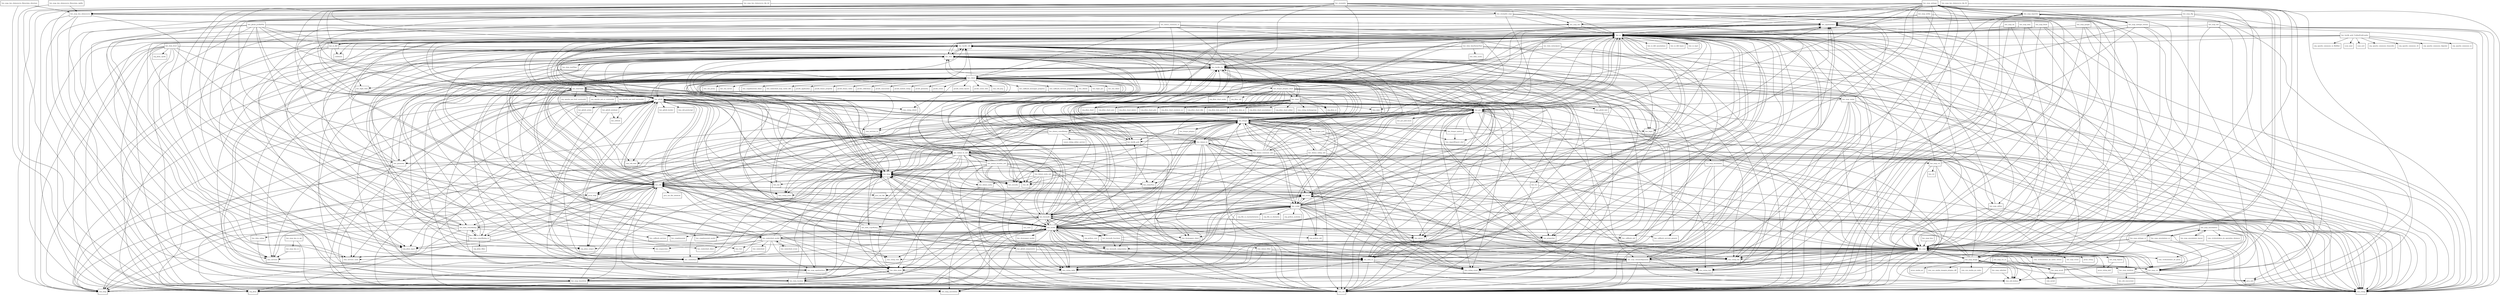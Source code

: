 digraph hec_package_dependencies {
  node [shape = box, fontsize=10.0];
  hec_appInterface -> hec_io;
  hec_chart -> hec_heclib_util;
  hec_chart -> hec_io;
  hec_chart -> org_jfree_chart;
  hec_chart -> org_jfree_chart_annotations;
  hec_chart -> org_jfree_chart_axis;
  hec_chart -> org_jfree_chart_editor;
  hec_chart -> org_jfree_chart_labels;
  hec_chart -> org_jfree_chart_plot;
  hec_chart -> org_jfree_chart_renderer_xy;
  hec_chart -> org_jfree_chart_title;
  hec_chart -> org_jfree_data_general;
  hec_chart -> org_jfree_data_xy;
  hec_chart -> org_jfree_ui;
  hec_chart -> rma_stats;
  hec_chart -> rma_swing;
  hec_chart -> rma_swing_buttongroup;
  hec_chart -> rma_util;
  hec_client -> hec_appInterface;
  hec_client -> hec_callback_messages_progress;
  hec_client -> hec_callback_services;
  hec_client -> hec_callback_services_generic;
  hec_client -> hec_callback_services_progress;
  hec_client -> hec_callback_util;
  hec_client -> hec_chart;
  hec_client -> hec_client2;
  hec_client -> hec_csinterface;
  hec_client -> hec_data;
  hec_client -> hec_dataTable;
  hec_client -> hec_dataui_tx;
  hec_client -> hec_dataui_tx_awt;
  hec_client -> hec_db;
  hec_client -> hec_dssgui;
  hec_client -> hec_dssgui_plugins_chart;
  hec_client -> hec_dssmapgui_client;
  hec_client -> hec_event;
  hec_client -> hec_geometry;
  hec_client -> hec_gfx2d;
  hec_client -> hec_gui;
  hec_client -> hec_heclib_dss;
  hec_client -> hec_heclib_util;
  hec_client -> hec_io;
  hec_client -> hec_lang;
  hec_client -> hec_login_data;
  hec_client -> hec_login_gui;
  hec_client -> hec_map;
  hec_client -> hec_map_appInterface;
  hec_client -> hec_map_image;
  hec_client -> hec_map_inundation;
  hec_client -> hec_map_raster;
  hec_client -> hec_map_streamAlignment;
  hec_client -> hec_map_transform;
  hec_client -> hec_model;
  hec_client -> hec_msgsystem;
  hec_client -> hec_properties;
  hec_client -> hec_rmi;
  hec_client -> hec_rmi_client;
  hec_client -> hec_rmi_proxy;
  hec_client -> hec_rmi_server;
  hec_client -> hec_script;
  hec_client -> hec_security;
  hec_client -> hec_server;
  hec_client -> hec_supplemental;
  hec_client -> hec_supplemental_client;
  hec_client -> hec_supplemental_model;
  hec_client -> hec_tcu;
  hec_client -> hec_util;
  hec_client -> hec_watershed_client;
  hec_client -> hec_watershed_map_raster_dbf;
  hec_client -> hec_watershed_model;
  hec_client -> javafx_application;
  hec_client -> javafx_beans_property;
  hec_client -> javafx_beans_value;
  hec_client -> javafx_collections;
  hec_client -> javafx_concurrent;
  hec_client -> javafx_embed_swing;
  hec_client -> javafx_geometry;
  hec_client -> javafx_scene;
  hec_client -> javafx_scene_layout;
  hec_client -> javafx_scene_web;
  hec_client -> org_jfree_chart;
  hec_client -> rma_lang;
  hec_client -> rma_services;
  hec_client -> rma_services_tz;
  hec_client -> rma_services_units;
  hec_client -> rma_swing;
  hec_client -> rma_swing_event;
  hec_client -> rma_swing_list;
  hec_client -> rma_swing_print;
  hec_client -> rma_swing_table;
  hec_client -> rma_swing_text;
  hec_client -> rma_swing_tree;
  hec_client -> rma_swing_wheel;
  hec_client -> rma_text;
  hec_client -> rma_util;
  hec_client -> rma_util_png;
  hec_client -> rma_util_wmf;
  hec_data -> hec_data_cwmsRating;
  hec_data -> hec_data_location;
  hec_data -> hec_data_textFilter;
  hec_data -> hec_data_tx;
  hec_data -> hec_heclib_dss;
  hec_data -> hec_heclib_util;
  hec_data -> hec_hecmath;
  hec_data -> hec_io;
  hec_data -> hec_lang;
  hec_data -> hec_util;
  hec_data -> org_jdom;
  hec_data -> rma_util;
  hec_data -> rma_util_lookup;
  hec_data_cwmsRating -> hec_data;
  hec_data_cwmsRating -> hec_data_cwmsRating_io;
  hec_data_cwmsRating -> hec_data_location;
  hec_data_cwmsRating -> hec_data_rating;
  hec_data_cwmsRating -> hec_heclib_util;
  hec_data_cwmsRating -> hec_hecmath;
  hec_data_cwmsRating -> hec_hecmath_computation;
  hec_data_cwmsRating -> hec_io;
  hec_data_cwmsRating -> hec_lang;
  hec_data_cwmsRating -> hec_util;
  hec_data_cwmsRating -> rma_lang;
  hec_data_cwmsRating_io -> hec_data;
  hec_data_cwmsRating_io -> hec_data_cwmsRating;
  hec_data_cwmsRating_io -> hec_heclib_util;
  hec_data_cwmsRating_io -> hec_io;
  hec_data_cwmsRating_io -> hec_util;
  hec_data_cwmsRating_io -> org_jdom;
  hec_data_cwmsRating_io -> org_jdom_filter;
  hec_data_cwmsRating_io -> org_jdom_input;
  hec_data_cwmsRating_io -> org_jdom_output;
  hec_data_extractpost -> hec_data;
  hec_data_extractpost -> hec_data_tx;
  hec_data_extractpost -> hec_heclib_dss;
  hec_data_extractpost -> rma_util;
  hec_data_level -> hec_data;
  hec_data_level -> hec_data_location;
  hec_data_level -> hec_lang;
  hec_data_level -> hec_lang_annotation;
  hec_data_level -> hec_util;
  hec_data_level -> java_util;
  hec_data_level -> org_jdom;
  hec_data_level -> org_jdom_input;
  hec_data_level -> org_jdom_xpath;
  hec_data_level -> rma_lang;
  hec_data_level -> rma_util;
  hec_data_location -> hec_data;
  hec_data_location -> hec_data_meta;
  hec_data_location -> hec_lang;
  hec_data_location -> hec_lang_annotation;
  hec_data_location -> hec_util;
  hec_data_location -> org_jdom;
  hec_data_location -> rma_util;
  hec_data_meta -> hec_data;
  hec_data_meta -> hec_data_location;
  hec_data_meta -> hec_data_tx;
  hec_data_meta -> rma_util;
  hec_data_rating -> hec_data;
  hec_data_rating -> hec_data_location;
  hec_data_textFilter -> hec_data;
  hec_data_textFilter -> hec_util;
  hec_data_timeSeriesText -> hec_data;
  hec_data_timeSeriesText -> hec_data_cache;
  hec_data_timeSeriesText -> hec_data_location;
  hec_data_timeSeriesText -> java_util;
  hec_data_timeSeriesText -> rma_util_lookup;
  hec_data_tx -> hec_data;
  hec_data_tx -> hec_data_location;
  hec_data_tx -> hec_data_meta;
  hec_data_tx -> hec_heclib_dss;
  hec_data_tx -> hec_heclib_util;
  hec_data_tx -> hec_io;
  hec_data_tx -> hec_lang;
  hec_data_tx -> java_util;
  hec_data_tx -> rma_swing;
  hec_data_tx -> rma_util;
  hec_data_tx -> rma_util_lookup;
  hec_data_usgsRating -> hec_data;
  hec_data_usgsRating -> hec_data_meta;
  hec_data_usgsRating -> hec_data_tx;
  hec_data_usgsRating -> hec_io;
  hec_data_usgsRating -> hec_lang;
  hec_dataTable -> hec_data;
  hec_dataTable -> hec_data_tx;
  hec_dataTable -> hec_gfx2d;
  hec_dataTable -> hec_gui;
  hec_dataTable -> hec_heclib_dss;
  hec_dataTable -> hec_heclib_util;
  hec_dataTable -> hec_io;
  hec_dataTable -> hec_util;
  hec_dataTable -> org_apache_poi_hssf_usermodel;
  hec_dataTable -> org_apache_poi_ss_usermodel;
  hec_dataTable -> org_apache_poi_xssf_usermodel;
  hec_dataTable -> rma_swing;
  hec_dataTable -> rma_swing_print;
  hec_dataTable -> rma_swing_table;
  hec_dataTable -> rma_util;
  hec_dataui_cwmsRating -> hec_data;
  hec_dataui_cwmsRating -> hec_data_cwmsRating;
  hec_dataui_cwmsRating -> hec_data_cwmsRating_io;
  hec_dataui_cwmsRating -> hec_dataui_tx;
  hec_dataui_cwmsRating -> hec_db;
  hec_dataui_cwmsRating -> hec_heclib_util;
  hec_dataui_cwmsRating -> rma_swing;
  hec_dataui_cwmsRating -> rma_swing_event;
  hec_dataui_cwmsRating -> usace_rating_editor_service;
  hec_dataui_filter -> hec_data_location;
  hec_dataui_filter -> hec_data_tx;
  hec_dataui_filter -> rma_swing;
  hec_dataui_location_awt -> hec_client;
  hec_dataui_location_awt -> hec_data;
  hec_dataui_location_awt -> hec_data_location;
  hec_dataui_location_awt -> hec_data_meta;
  hec_dataui_location_awt -> hec_dataui_filter;
  hec_dataui_location_awt -> hec_dataui_meta;
  hec_dataui_location_awt -> hec_dataui_meta_awt;
  hec_dataui_location_awt -> hec_dataui_tx_awt;
  hec_dataui_location_awt -> hec_db;
  hec_dataui_location_awt -> hec_gui;
  hec_dataui_location_awt -> hec_heclib_util;
  hec_dataui_location_awt -> hec_lang;
  hec_dataui_location_awt -> hec_security;
  hec_dataui_location_awt -> rma_swing;
  hec_dataui_location_awt -> rma_swing_event;
  hec_dataui_location_awt -> rma_swing_table;
  hec_dataui_location_awt -> rma_util;
  hec_dataui_meta -> hec_data_meta;
  hec_dataui_meta -> rma_swing_table;
  hec_dataui_meta_awt -> hec_cwmsVue;
  hec_dataui_meta_awt -> hec_data_meta;
  hec_dataui_meta_awt -> hec_dataui_meta;
  hec_dataui_meta_awt -> hec_db;
  hec_dataui_meta_awt -> hec_gui;
  hec_dataui_meta_awt -> hec_security;
  hec_dataui_meta_awt -> rma_swing;
  hec_dataui_meta_awt -> rma_swing_table;
  hec_dataui_meta_awt -> rma_util;
  hec_dataui_rating_awt -> hec_data;
  hec_dataui_rating_awt -> hec_data_usgsRating;
  hec_dataui_rating_awt -> hec_dssgui;
  hec_dataui_rating_awt -> hec_gfx2d;
  hec_dataui_rating_awt -> hec_io;
  hec_dataui_rating_awt -> rma_swing;
  hec_dataui_rating_awt -> rma_swing_table;
  hec_dataui_rating_awt -> rma_swing_tree;
  hec_dataui_rating_awt -> rma_util;
  hec_dataui_summary_awt -> hec_appInterface;
  hec_dataui_summary_awt -> hec_client;
  hec_dataui_summary_awt -> hec_cwmsVue;
  hec_dataui_summary_awt -> hec_dataTable;
  hec_dataui_summary_awt -> hec_dataui_tx;
  hec_dataui_summary_awt -> hec_db;
  hec_dataui_summary_awt -> hec_dssgui;
  hec_dataui_summary_awt -> hec_dssmapgui_client;
  hec_dataui_summary_awt -> hec_gfx2d;
  hec_dataui_summary_awt -> hec_heclib_dss;
  hec_dataui_summary_awt -> hec_heclib_util;
  hec_dataui_summary_awt -> hec_io;
  hec_dataui_summary_awt -> hec_map_vrt;
  hec_dataui_summary_awt -> hec_security;
  hec_dataui_summary_awt -> hec_util;
  hec_dataui_summary_awt -> rma_swing;
  hec_dataui_summary_awt -> rma_util;
  hec_dataui_summary_ui -> hec_client;
  hec_dataui_summary_ui -> hec_csinterface;
  hec_dataui_summary_ui -> hec_cwmsVue;
  hec_dataui_summary_ui -> hec_dataui_summary_awt;
  hec_dataui_summary_ui -> hec_db;
  hec_dataui_summary_ui -> hec_io;
  hec_dataui_summary_ui -> hec_login;
  hec_dataui_summary_ui -> hec_login_data;
  hec_dataui_summary_ui -> rma_services;
  hec_dataui_summary_ui -> rma_services_units;
  hec_dataui_tx -> hec_appInterface;
  hec_dataui_tx -> hec_csinterface;
  hec_dataui_tx -> hec_data;
  hec_dataui_tx -> hec_data_meta;
  hec_dataui_tx -> hec_data_tx;
  hec_dataui_tx -> hec_dataui_summary_awt;
  hec_dataui_tx -> hec_dataui_tx_awt;
  hec_dataui_tx -> hec_db;
  hec_dataui_tx -> hec_dssgui;
  hec_dataui_tx -> hec_dssmapgui_client;
  hec_dataui_tx -> hec_heclib_util;
  hec_dataui_tx -> hec_io;
  hec_dataui_tx -> hec_lang;
  hec_dataui_tx -> hec_map;
  hec_dataui_tx -> hec_map_appInterface;
  hec_dataui_tx -> hec_model;
  hec_dataui_tx -> hec_security;
  hec_dataui_tx -> rma_swing;
  hec_dataui_tx -> rma_swing_event;
  hec_dataui_tx -> rma_util;
  hec_dataui_tx -> rma_util_lookup;
  hec_dataui_tx_awt -> hec_data;
  hec_dataui_tx_awt -> hec_data_location;
  hec_dataui_tx_awt -> hec_data_meta;
  hec_dataui_tx_awt -> hec_data_tx;
  hec_dataui_tx_awt -> hec_dataui_filter;
  hec_dataui_tx_awt -> hec_dataui_location_awt;
  hec_dataui_tx_awt -> hec_dataui_meta;
  hec_dataui_tx_awt -> hec_dataui_meta_awt;
  hec_dataui_tx_awt -> hec_dataui_tx;
  hec_dataui_tx_awt -> hec_db;
  hec_dataui_tx_awt -> hec_geometry;
  hec_dataui_tx_awt -> hec_gfx2d;
  hec_dataui_tx_awt -> hec_gui;
  hec_dataui_tx_awt -> hec_heclib_util;
  hec_dataui_tx_awt -> hec_io;
  hec_dataui_tx_awt -> hec_lang;
  hec_dataui_tx_awt -> hec_model;
  hec_dataui_tx_awt -> hec_security;
  hec_dataui_tx_awt -> hec_util;
  hec_dataui_tx_awt -> rma_lang;
  hec_dataui_tx_awt -> rma_swing;
  hec_dataui_tx_awt -> rma_swing_event;
  hec_dataui_tx_awt -> rma_swing_print;
  hec_dataui_tx_awt -> rma_swing_table;
  hec_dataui_tx_awt -> rma_util;
  hec_dataui_tx_awt -> rma_util_lookup;
  hec_dataui_tx_awt -> rma_util_wmf;
  hec_dssgui -> hec_appInterface;
  hec_dssgui -> hec_client;
  hec_dssgui -> hec_csinterface;
  hec_dssgui -> hec_cwmsVue;
  hec_dssgui -> hec_data;
  hec_dssgui -> hec_data_cwmsRating_io;
  hec_dssgui -> hec_data_usgsRating;
  hec_dssgui -> hec_dataTable;
  hec_dssgui -> hec_dataui_cwmsRating;
  hec_dssgui -> hec_dataui_rating_awt;
  hec_dssgui -> hec_dataui_tx;
  hec_dssgui -> hec_dataui_tx_awt;
  hec_dssgui -> hec_dssgui_grid;
  hec_dssgui -> hec_dssgui_options;
  hec_dssgui -> hec_dssgui_plugins;
  hec_dssgui -> hec_event;
  hec_dssgui -> hec_gfx2d;
  hec_dssgui -> hec_gui;
  hec_dssgui -> hec_heclib_dss;
  hec_dssgui -> hec_heclib_grid;
  hec_dssgui -> hec_heclib_util;
  hec_dssgui -> hec_hecmath;
  hec_dssgui -> hec_importExport_shef;
  hec_dssgui -> hec_io;
  hec_dssgui -> hec_lang;
  hec_dssgui -> hec_login;
  hec_dssgui -> hec_map;
  hec_dssgui -> hec_map_crs;
  hec_dssgui -> hec_map_transform;
  hec_dssgui -> hec_script;
  hec_dssgui -> hec_util;
  hec_dssgui -> javax_help;
  hec_dssgui -> org_python_util;
  hec_dssgui -> rma_services;
  hec_dssgui -> rma_services_tz;
  hec_dssgui -> rma_services_units;
  hec_dssgui -> rma_swing;
  hec_dssgui -> rma_swing_event;
  hec_dssgui -> rma_swing_list;
  hec_dssgui -> rma_swing_print;
  hec_dssgui -> rma_swing_table;
  hec_dssgui -> rma_swing_text;
  hec_dssgui -> rma_util;
  hec_dssgui_grid -> hec_dssgui;
  hec_dssgui_grid -> hec_heclib_grid;
  hec_dssgui_grid -> hec_map;
  hec_dssgui_grid -> rma_swing;
  hec_dssgui_grid -> rma_util;
  hec_dssgui_options -> hec_dssgui;
  hec_dssgui_options -> hec_gui;
  hec_dssgui_options -> hec_importExport_shef;
  hec_dssgui_options -> rma_swing;
  hec_dssgui_plugins -> hec_dssgui;
  hec_dssgui_plugins_chart -> hec_chart;
  hec_dssgui_plugins_chart -> hec_dssgui;
  hec_dssgui_plugins_chart -> hec_heclib_util;
  hec_dssgui_plugins_chart -> hec_io;
  hec_dssgui_plugins_chart -> org_jfree_chart;
  hec_dssgui_plugins_chart -> org_jfree_chart_axis;
  hec_dssgui_plugins_chart -> org_jfree_chart_entity;
  hec_dssgui_plugins_chart -> org_jfree_chart_labels;
  hec_dssgui_plugins_chart -> org_jfree_chart_plot;
  hec_dssgui_plugins_chart -> org_jfree_chart_renderer_xy;
  hec_dssgui_plugins_chart -> org_jfree_chart_title;
  hec_dssgui_plugins_chart -> org_jfree_data_general;
  hec_dssgui_plugins_chart -> org_jfree_data_xy;
  hec_dssgui_plugins_chart -> org_jfree_ui;
  hec_dssgui_plugins_chart -> org_jfree_util;
  hec_dssgui_plugins_chart -> rma_swing;
  hec_dssgui_plugins_chart -> rma_util;
  hec_event -> hec_gui;
  hec_event -> hec_lang;
  hec_event -> hec_map;
  hec_event -> hec_model;
  hec_event -> hec_script;
  hec_event -> rma_lang;
  hec_examples -> hec_appInterface;
  hec_examples -> hec_client;
  hec_examples -> hec_csinterface;
  hec_examples -> hec_examples_map;
  hec_examples -> hec_heclib_dss;
  hec_examples -> hec_heclib_grid;
  hec_examples -> hec_heclib_util;
  hec_examples -> hec_hecmath;
  hec_examples -> hec_io;
  hec_examples -> hec_io_dbf;
  hec_examples -> hec_lang;
  hec_examples -> hec_map;
  hec_examples -> hec_map_aidem;
  hec_examples -> hec_server;
  hec_examples_map -> hec_appInterface;
  hec_examples_map -> hec_gui;
  hec_examples_map -> hec_io;
  hec_examples_map -> hec_lang;
  hec_examples_map -> hec_map;
  hec_examples_map -> hec_map_appInterface;
  hec_examples_map -> hec_map_crs;
  hec_examples_map -> hec_map_image;
  hec_examples_map -> hec_map_transform;
  hec_examples_map -> hec_model;
  hec_examples_map -> rma_swing;
  hec_examples_map -> rma_util;
  hec_geometry -> hec_data;
  hec_geometry -> hec_gfx2d;
  hec_geometry -> hec_heclib_util;
  hec_geometry -> hec_io;
  hec_geometry -> rma_lang;
  hec_geometry -> rma_swing;
  hec_geometry -> rma_util;
  hec_gfx2d -> hec_csinterface;
  hec_gfx2d -> hec_data;
  hec_gfx2d -> hec_data_tx;
  hec_gfx2d -> hec_dataTable;
  hec_gfx2d -> hec_geometry;
  hec_gfx2d -> hec_gfx2d_action;
  hec_gfx2d -> hec_gfx2d_autoload;
  hec_gfx2d -> hec_gfx2d_border;
  hec_gfx2d -> hec_gfx2d_components;
  hec_gfx2d -> hec_gfx2d_text;
  hec_gfx2d -> hec_gui;
  hec_gfx2d -> hec_heclib_dss;
  hec_gfx2d -> hec_heclib_util;
  hec_gfx2d -> hec_hecmath;
  hec_gfx2d -> hec_io;
  hec_gfx2d -> hec_lang;
  hec_gfx2d -> hec_map;
  hec_gfx2d -> hec_model;
  hec_gfx2d -> hec_refresh;
  hec_gfx2d -> hec_script;
  hec_gfx2d -> hec_util;
  hec_gfx2d -> org_jdom;
  hec_gfx2d -> org_jdom_input;
  hec_gfx2d -> org_jdom_output;
  hec_gfx2d -> rma_lang;
  hec_gfx2d -> rma_services;
  hec_gfx2d -> rma_services_tz;
  hec_gfx2d -> rma_services_units;
  hec_gfx2d -> rma_swing;
  hec_gfx2d -> rma_swing_event;
  hec_gfx2d -> rma_swing_list;
  hec_gfx2d -> rma_swing_table;
  hec_gfx2d -> rma_swing_tree;
  hec_gfx2d -> rma_swing_wheel;
  hec_gfx2d -> rma_util;
  hec_gfx2d -> rma_util_lookup;
  hec_gfx2d -> rma_util_postscript;
  hec_gfx2d -> rma_util_wmf;
  hec_gfx2d_action -> hec_gfx2d;
  hec_gfx2d_action -> rma_util;
  hec_gfx2d_autoload -> hec_gfx2d;
  hec_gfx2d_autoload -> hec_refresh;
  hec_gfx2d_autoload -> rma_swing_table;
  hec_gfx2d_components -> hec_gfx2d;
  hec_gfx2d_components -> rma_swing;
  hec_gfx2d_components -> rma_swing_list;
  hec_gfx2d_components -> rma_swing_table;
  hec_gfx2d_components -> rma_util;
  hec_gfx2d_profilePlot -> hec_data;
  hec_gfx2d_profilePlot -> hec_dataTable;
  hec_gfx2d_profilePlot -> hec_geometry;
  hec_gfx2d_profilePlot -> hec_gfx2d;
  hec_gfx2d_profilePlot -> hec_heclib_util;
  hec_gfx2d_profilePlot -> hec_io;
  hec_gfx2d_profilePlot -> javax_help;
  hec_gfx2d_profilePlot -> rma_services;
  hec_gfx2d_profilePlot -> rma_services_units;
  hec_gfx2d_profilePlot -> rma_swing;
  hec_gfx2d_profilePlot -> rma_util;
  hec_gfx2d_text -> hec_gfx2d;
  hec_gfx2d_text -> hec_heclib_dss;
  hec_gfx2d_text -> hec_io;
  hec_gfx2d_text -> rma_util;
  hec_gui -> hec_appInterface;
  hec_gui -> hec_client;
  hec_gui -> hec_dssgui;
  hec_gui -> hec_event;
  hec_gui -> hec_gui_plaf_basic;
  hec_gui -> hec_io;
  hec_gui -> hec_lang;
  hec_gui -> hec_map;
  hec_gui -> hec_map_appInterface;
  hec_gui -> hec_map_streamAlignment;
  hec_gui -> hec_properties;
  hec_gui -> hec_util;
  hec_gui -> javax_help;
  hec_gui -> org_jdom;
  hec_gui -> rma_lang;
  hec_gui -> rma_swing;
  hec_gui -> rma_swing_event;
  hec_gui -> rma_swing_list;
  hec_gui -> rma_swing_print;
  hec_gui -> rma_swing_table;
  hec_gui -> rma_swing_text;
  hec_gui -> rma_util;
  hec_gui_plaf_basic -> hec_gui;
  hec_heclib_dss -> hec_client;
  hec_heclib_dss -> hec_csinterface;
  hec_heclib_dss -> hec_data;
  hec_heclib_dss -> hec_data_cwmsRating;
  hec_heclib_dss -> hec_data_cwmsRating_io;
  hec_heclib_dss -> hec_dssgui;
  hec_heclib_dss -> hec_heclib_util;
  hec_heclib_dss -> hec_hecmath;
  hec_heclib_dss -> hec_importExport_shef;
  hec_heclib_dss -> hec_io;
  hec_heclib_dss -> hec_lang;
  hec_heclib_dss -> hec_login;
  hec_heclib_dss -> hec_util;
  hec_heclib_dss -> rma_util;
  hec_heclib_grid -> hec_csinterface;
  hec_heclib_grid -> hec_heclib_dss;
  hec_heclib_grid -> hec_heclib_util;
  hec_heclib_grid -> hec_io;
  hec_heclib_grid -> hec_lang;
  hec_heclib_grid -> rma_util;
  hec_heclib_grid_UnifiedGridLoader -> hec_heclib_dss;
  hec_heclib_grid_UnifiedGridLoader -> hec_heclib_grid;
  hec_heclib_grid_UnifiedGridLoader -> hec_heclib_util;
  hec_heclib_grid_UnifiedGridLoader -> org_apache_commons_beanutils;
  hec_heclib_grid_UnifiedGridLoader -> org_apache_commons_cli;
  hec_heclib_grid_UnifiedGridLoader -> org_apache_commons_digester;
  hec_heclib_grid_UnifiedGridLoader -> org_apache_commons_io;
  hec_heclib_grid_UnifiedGridLoader -> org_apache_commons_io_filefilter;
  hec_heclib_grid_UnifiedGridLoader -> ucar_ma2;
  hec_heclib_grid_UnifiedGridLoader -> ucar_nc2;
  hec_heclib_util -> hec_data;
  hec_heclib_util -> hec_heclib_dss;
  hec_heclib_util -> hec_io;
  hec_heclib_util -> hec_lang;
  hec_heclib_util -> hec_lang_annotation;
  hec_heclib_util -> rma_util;
  hec_hecmath -> hec_data;
  hec_hecmath -> hec_data_cwmsRating;
  hec_hecmath -> hec_data_tx;
  hec_hecmath -> hec_data_usgsRating;
  hec_hecmath -> hec_dataTable;
  hec_hecmath -> hec_dssgui;
  hec_hecmath -> hec_gfx2d;
  hec_hecmath -> hec_heclib_dss;
  hec_hecmath -> hec_heclib_util;
  hec_hecmath -> hec_hecmath_computation;
  hec_hecmath -> hec_hecmath_functions;
  hec_hecmath -> hec_io;
  hec_hecmath -> hec_lang;
  hec_hecmath -> hec_lang_annotation;
  hec_hecmath -> hec_model;
  hec_hecmath -> hec_script;
  hec_hecmath -> hec_stats;
  hec_hecmath -> hec_util;
  hec_hecmath -> rma_lang;
  hec_hecmath -> rma_swing;
  hec_hecmath -> rma_util;
  hec_hecmath_computation -> hec_data_tx;
  hec_hecmath_computation -> hec_io;
  hec_hecmath_computation -> hec_util;
  hec_hecmath_functions -> hec_data_tx;
  hec_hecmath_functions -> hec_hecmath;
  hec_hecmath_functions -> hec_hecmath_computation;
  hec_hecmath_functions -> hec_io;
  hec_io -> codebase;
  hec_io -> hec_appInterface;
  hec_io -> hec_callback_services_generic;
  hec_io -> hec_callback_util;
  hec_io -> hec_client;
  hec_io -> hec_csinterface;
  hec_io -> hec_data;
  hec_io -> hec_data_tx;
  hec_io -> hec_gui;
  hec_io -> hec_heclib_dss;
  hec_io -> hec_heclib_grid;
  hec_io -> hec_heclib_util;
  hec_io -> hec_hecmath_computation;
  hec_io -> hec_io_dbf;
  hec_io -> hec_io_dbf_annotations;
  hec_io -> hec_io_dbf_types;
  hec_io -> hec_io_impl;
  hec_io -> hec_lang;
  hec_io -> hec_login;
  hec_io -> hec_map_streamAlignment;
  hec_io -> hec_model;
  hec_io -> hec_properties;
  hec_io -> hec_rmi;
  hec_io -> hec_server;
  hec_io -> hec_util;
  hec_io -> java_nio_file;
  hec_io -> org_jdom;
  hec_io -> org_jdom_input;
  hec_io -> rma_stats;
  hec_io -> rma_swing;
  hec_io -> rma_swing_list;
  hec_io -> rma_swing_table;
  hec_io -> rma_swing_text;
  hec_io -> rma_util;
  hec_io_dbf -> codebase;
  hec_io_dbf -> hec_csinterface;
  hec_io_dbf -> hec_io;
  hec_io_dbf -> hec_lang;
  hec_io_dbf -> hec_server;
  hec_io_dbf -> rma_lang;
  hec_io_impl -> hec_io;
  hec_lang -> hec_csinterface;
  hec_lang -> hec_event;
  hec_lang -> hec_heclib_util;
  hec_lang -> hec_io;
  hec_lang -> hec_model;
  hec_lang -> hec_rmi;
  hec_lang -> hec_security;
  hec_lang -> hec_server;
  hec_lang -> hec_util;
  hec_lang -> rma_lang;
  hec_lang -> rma_util;
  hec_map -> com_vividsolutions_jts_geom;
  hec_map -> com_vividsolutions_jts_index_strtree;
  hec_map -> hec_appInterface;
  hec_map -> hec_data;
  hec_map -> hec_event;
  hec_map -> hec_io;
  hec_map -> hec_lang;
  hec_map -> hec_lang_annotation;
  hec_map -> hec_map_appInterface;
  hec_map -> hec_map_crs;
  hec_map -> hec_map_event;
  hec_map -> hec_map_image;
  hec_map -> hec_map_legend;
  hec_map -> hec_map_renderer;
  hec_map -> hec_map_streamAlignment;
  hec_map -> hec_map_transform;
  hec_map -> hec_model;
  hec_map -> javax_swing;
  hec_map -> javax_swing_plaf;
  hec_map -> org_jdom;
  hec_map -> rma_lang;
  hec_map -> rma_services;
  hec_map -> rma_services_units;
  hec_map -> rma_swing;
  hec_map -> rma_swing_event;
  hec_map -> rma_swing_list;
  hec_map -> rma_swing_text;
  hec_map -> rma_swing_tree;
  hec_map -> rma_util;
  hec_map -> rma_util_lookup;
  hec_map_aidem -> hec_io;
  hec_map_aidem -> hec_map;
  hec_map_aidem -> hec_map_crs;
  hec_map_aidem -> rma_util;
  hec_map_aishape -> hec_appInterface;
  hec_map_aishape -> hec_event;
  hec_map_aishape -> hec_gui;
  hec_map_aishape -> hec_io;
  hec_map_aishape -> hec_lang;
  hec_map_aishape -> hec_map;
  hec_map_aishape -> hec_map_aishape_ui;
  hec_map_aishape -> hec_map_crs;
  hec_map_aishape -> hec_map_importer;
  hec_map_aishape -> hec_map_renderer;
  hec_map_aishape -> hec_map_streamAlignment;
  hec_map_aishape -> hec_map_transform;
  hec_map_aishape -> hec_watershed_model;
  hec_map_aishape -> org_jdom;
  hec_map_aishape -> org_jdom_input;
  hec_map_aishape -> org_jdom_output;
  hec_map_aishape -> rma_lang;
  hec_map_aishape -> rma_swing;
  hec_map_aishape -> rma_swing_event;
  hec_map_aishape -> rma_swing_list;
  hec_map_aishape -> rma_swing_table;
  hec_map_aishape -> rma_util;
  hec_map_aishape_stream -> hec_io;
  hec_map_aishape_stream -> hec_map;
  hec_map_aishape_stream -> hec_map_aishape;
  hec_map_aishape_stream -> hec_map_crs;
  hec_map_aishape_stream -> hec_map_importer;
  hec_map_aishape_stream -> hec_map_streamAlignment;
  hec_map_aishape_stream -> hec_model;
  hec_map_aishape_stream -> rma_swing;
  hec_map_aishape_ui -> hec_map;
  hec_map_aishape_ui -> hec_map_aishape;
  hec_map_aishape_ui -> rma_swing;
  hec_map_aishape_ui -> rma_swing_list;
  hec_map_aishape_ui -> rma_swing_table;
  hec_map_aishape_ui -> rma_util;
  hec_map_annotations -> com_vividsolutions_jts_geom;
  hec_map_annotations -> com_vividsolutions_jts_operation_distance;
  hec_map_annotations -> hec_map;
  hec_map_annotations -> hec_map_annotations_layout;
  hec_map_annotations -> hec_map_annotations_ui;
  hec_map_annotations -> hec_map_crs;
  hec_map_annotations -> rma_swing;
  hec_map_annotations_layout -> hec_map_annotations;
  hec_map_annotations_ui -> hec_map;
  hec_map_annotations_ui -> hec_map_annotations;
  hec_map_annotations_ui -> hec_map_crs;
  hec_map_appInterface -> hec_appInterface;
  hec_map_appInterface -> hec_lang;
  hec_map_appInterface -> hec_map;
  hec_map_appInterface -> hec_map_transform;
  hec_map_crs -> rma_util_lookup;
  hec_map_crs_ui -> hec_map_crs;
  hec_map_crs_ui -> rma_util;
  hec_map_crs_ui -> rma_util_lookup;
  hec_map_dem -> hec_io;
  hec_map_dem -> hec_map;
  hec_map_dem -> rma_util;
  hec_map_dlg -> hec_appInterface;
  hec_map_dlg -> hec_io;
  hec_map_dlg -> hec_map;
  hec_map_dlg -> rma_swing;
  hec_map_dlg -> rma_util;
  hec_map_dxf -> hec_io;
  hec_map_dxf -> hec_map;
  hec_map_dxf -> rma_swing;
  hec_map_dxf -> rma_util;
  hec_map_event -> hec_map;
  hec_map_flo2d -> hec_io;
  hec_map_flo2d -> hec_lang;
  hec_map_flo2d -> hec_map;
  hec_map_flo2d -> rma_swing;
  hec_map_flo2d -> rma_util;
  hec_map_google -> hec_io;
  hec_map_google -> hec_map;
  hec_map_google -> hec_map_image;
  hec_map_google -> rma_util;
  hec_map_hms -> hec_map;
  hec_map_image -> com_mrsid;
  hec_map_image -> com_sun_media_imageio_plugins_tiff;
  hec_map_image -> com_sun_media_jai_codec;
  hec_map_image -> hec_appInterface;
  hec_map_image -> hec_event;
  hec_map_image -> hec_gui;
  hec_map_image -> hec_io;
  hec_map_image -> hec_lang;
  hec_map_image -> hec_map;
  hec_map_image -> hec_map_mrsid;
  hec_map_image -> javax_media_jai;
  hec_map_image -> rma_swing;
  hec_map_image -> rma_util;
  hec_map_image -> rma_util_lookup;
  hec_map_importer -> hec_map;
  hec_map_importer -> hec_map_aishape;
  hec_map_importer -> hec_map_aishape_stream;
  hec_map_importer -> hec_map_crs;
  hec_map_importer -> hec_map_streamAlignment;
  hec_map_importer -> rma_swing;
  hec_map_importer -> rma_swing_event;
  hec_map_importer -> rma_swing_list;
  hec_map_inundation -> hec_appInterface;
  hec_map_inundation -> hec_io;
  hec_map_inundation -> hec_lang;
  hec_map_inundation -> hec_map;
  hec_map_inundation -> rma_lang;
  hec_map_inundation -> rma_swing;
  hec_map_inundation -> rma_swing_event;
  hec_map_inundation -> rma_swing_table;
  hec_map_inundation -> rma_util;
  hec_map_legend -> javax_swing_plaf;
  hec_map_mrsid -> com_mrsid;
  hec_map_mrsid -> hec_io;
  hec_map_mrsid -> hec_map;
  hec_map_mrsid -> hec_map_image;
  hec_map_nettin -> hec_appInterface;
  hec_map_nettin -> hec_io;
  hec_map_nettin -> hec_map;
  hec_map_nettin -> rma_util;
  hec_map_raster -> hec_appInterface;
  hec_map_raster -> hec_data;
  hec_map_raster -> hec_gui;
  hec_map_raster -> hec_io;
  hec_map_raster -> hec_map;
  hec_map_raster -> hec_map_aidem;
  hec_map_raster -> rma_swing;
  hec_map_raster -> rma_swing_event;
  hec_map_raster -> rma_swing_table;
  hec_map_raster -> rma_swing_text;
  hec_map_raster -> rma_util;
  hec_map_renderer -> hec_map;
  hec_map_renderer -> hec_util_concurrent;
  hec_map_renderer -> java_util;
  hec_map_selection -> rma_util_lookup;
  hec_map_streamAlignment -> hec_appInterface;
  hec_map_streamAlignment -> hec_event;
  hec_map_streamAlignment -> hec_gui;
  hec_map_streamAlignment -> hec_io;
  hec_map_streamAlignment -> hec_lang;
  hec_map_streamAlignment -> hec_map;
  hec_map_streamAlignment -> hec_map_appInterface;
  hec_map_streamAlignment -> hec_map_crs;
  hec_map_streamAlignment -> hec_map_renderer;
  hec_map_streamAlignment -> hec_model;
  hec_map_streamAlignment -> org_jdom;
  hec_map_streamAlignment -> rma_swing;
  hec_map_streamAlignment -> rma_swing_event;
  hec_map_streamAlignment -> rma_swing_table;
  hec_map_streamAlignment -> rma_swing_text;
  hec_map_streamAlignment -> rma_util;
  hec_map_tin -> hec_io;
  hec_map_tin -> hec_map;
  hec_map_tin -> rma_util;
  hec_map_tms -> hec_event;
  hec_map_tms -> hec_io;
  hec_map_tms -> hec_map;
  hec_map_tms -> hec_map_tms_datasource;
  hec_map_tms -> rma_lang;
  hec_map_tms_datasource -> hec_map;
  hec_map_tms_datasource -> hec_map_tms;
  hec_map_tms_datasource -> org_jdom;
  hec_map_tms_datasource -> org_jdom_input;
  hec_map_tms_datasource -> rma_services;
  hec_map_tms_datasource -> rma_util;
  hec_map_tms_datasource_filesystem_directory -> hec_map_tms_datasource;
  hec_map_tms_datasource_filesystem_directory -> rma_util;
  hec_map_tms_datasource_filesystem_zipfile -> hec_map_tms_datasource;
  hec_map_tms_datasource_filesystem_zipfile -> rma_util;
  hec_map_tms_datasource_tile_bil -> hec_map;
  hec_map_tms_datasource_tile_bil -> hec_map_tms;
  hec_map_tms_datasource_tile_bil -> hec_map_tms_datasource;
  hec_map_tms_datasource_tile_bil -> rma_util;
  hec_map_tms_datasource_tile_flt -> hec_io;
  hec_map_tms_datasource_tile_flt -> hec_map;
  hec_map_tms_datasource_tile_flt -> hec_map_tms;
  hec_map_tms_datasource_tile_flt -> hec_map_tms_datasource;
  hec_map_tms_datasource_tile_flt -> rma_util;
  hec_map_tms_io -> rma_services;
  hec_map_tms_io_spi -> hec_map_tms_io;
  hec_map_tms_io_spi -> rma_util;
  hec_map_transform -> hec_io;
  hec_map_transform -> hec_lang;
  hec_map_transform -> hec_util;
  hec_map_transform -> org_jdom;
  hec_map_transform -> rma_lang;
  hec_map_transform -> rma_swing;
  hec_map_transform -> rma_util;
  hec_map_vrt -> hec_appInterface;
  hec_map_vrt -> hec_io;
  hec_map_vrt -> hec_map;
  hec_map_vrt -> hec_map_crs;
  hec_map_vrt -> hec_vrt;
  hec_map_vrt -> rma_util;
  hec_model -> hec_appInterface;
  hec_model -> hec_callback_services;
  hec_model -> hec_callback_services_generic;
  hec_model -> hec_callback_util;
  hec_model -> hec_client;
  hec_model -> hec_csinterface;
  hec_model -> hec_data;
  hec_model -> hec_data_tx;
  hec_model -> hec_dssmapgui_client;
  hec_model -> hec_dssmapgui_model;
  hec_model -> hec_event;
  hec_model -> hec_gfx2d;
  hec_model -> hec_heclib_dss;
  hec_model -> hec_heclib_grid;
  hec_model -> hec_heclib_util;
  hec_model -> hec_hecmath;
  hec_model -> hec_hecmath_computation;
  hec_model -> hec_hecmath_functions;
  hec_model -> hec_io;
  hec_model -> hec_lang;
  hec_model -> hec_lang_annotation;
  hec_model -> hec_map;
  hec_model -> hec_map_appInterface;
  hec_model -> hec_map_crs;
  hec_model -> hec_map_streamAlignment;
  hec_model -> hec_map_transform;
  hec_model -> hec_properties;
  hec_model -> hec_script;
  hec_model -> hec_server;
  hec_model -> hec_supplemental;
  hec_model -> hec_supplemental_model;
  hec_model -> hec_util;
  hec_model -> hec_watershed_model;
  hec_model -> org_jdom;
  hec_model -> org_jdom_input;
  hec_model -> org_jdom_output;
  hec_model -> org_python_core;
  hec_model -> org_python_util;
  hec_model -> rma_lang;
  hec_model -> rma_swing;
  hec_model -> rma_swing_table;
  hec_model -> rma_util;
  hec_script -> hec_appInterface;
  hec_script -> hec_client;
  hec_script -> hec_csinterface;
  hec_script -> hec_dataTable;
  hec_script -> hec_dssgui;
  hec_script -> hec_event;
  hec_script -> hec_gfx2d;
  hec_script -> hec_gui;
  hec_script -> hec_heclib_dss;
  hec_script -> hec_hecmath;
  hec_script -> hec_io;
  hec_script -> hec_lang;
  hec_script -> hec_lang_annotation;
  hec_script -> hec_model;
  hec_script -> hec_properties;
  hec_script -> hec_server;
  hec_script -> hec_util;
  hec_script -> org_fife_ui_rsyntaxtextarea;
  hec_script -> org_fife_ui_rtextarea;
  hec_script -> org_python_core;
  hec_script -> org_python_modules;
  hec_script -> org_python_util;
  hec_script -> rma_lang;
  hec_script -> rma_swing;
  hec_script -> rma_swing_event;
  hec_script -> rma_swing_list;
  hec_script -> rma_swing_table;
  hec_script -> rma_swing_text;
  hec_script -> rma_util;
  hec_tcu -> rma_swing;
  hec_tcu -> rma_swing_print;
  hec_tcu -> rma_util;
  hec_util -> hec_client;
  hec_util -> hec_data;
  hec_util -> hec_dataTable;
  hec_util -> hec_dssgui;
  hec_util -> hec_event;
  hec_util -> hec_gfx2d;
  hec_util -> hec_gui;
  hec_util -> hec_heclib_dss;
  hec_util -> hec_heclib_util;
  hec_util -> hec_io;
  hec_util -> hec_lang;
  hec_util -> hec_map;
  hec_util -> hec_model;
  hec_util -> java_nio_file;
  hec_util -> java_nio_file_attribute;
  hec_util -> javax_help;
  hec_util -> org_jdom;
  hec_util -> org_jdom_input;
  hec_util -> org_jdom_output;
  hec_util -> rma_lang;
  hec_util -> rma_swing;
  hec_util -> rma_swing_print;
  hec_util -> rma_swing_table;
  hec_util -> rma_swing_text;
  hec_util -> rma_util;
  hec_watershed -> hec_csinterface;
  hec_watershed_event -> hec_watershed_model;
  hec_watershed_model -> hec_appInterface;
  hec_watershed_model -> hec_client;
  hec_watershed_model -> hec_csinterface;
  hec_watershed_model -> hec_event;
  hec_watershed_model -> hec_gfx2d;
  hec_watershed_model -> hec_io;
  hec_watershed_model -> hec_lang;
  hec_watershed_model -> hec_map;
  hec_watershed_model -> hec_map_appInterface;
  hec_watershed_model -> hec_map_crs;
  hec_watershed_model -> hec_map_streamAlignment;
  hec_watershed_model -> hec_model;
  hec_watershed_model -> hec_msgsystem;
  hec_watershed_model -> hec_watershed;
  hec_watershed_model -> hec_watershed_client;
  hec_watershed_model -> hec_watershed_event;
  hec_watershed_model -> rma_text;
  hec_watershed_model -> rma_util;
}
